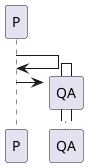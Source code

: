 {
  "sha1": "pmssy36iedbx06nctye632bi1rlrxtb",
  "insertion": {
    "when": "2024-06-04T17:28:41.438Z",
    "user": "plantuml@gmail.com"
  }
}
@startuml
P -> P
create QA
activate QA
P -> QA
@enduml
